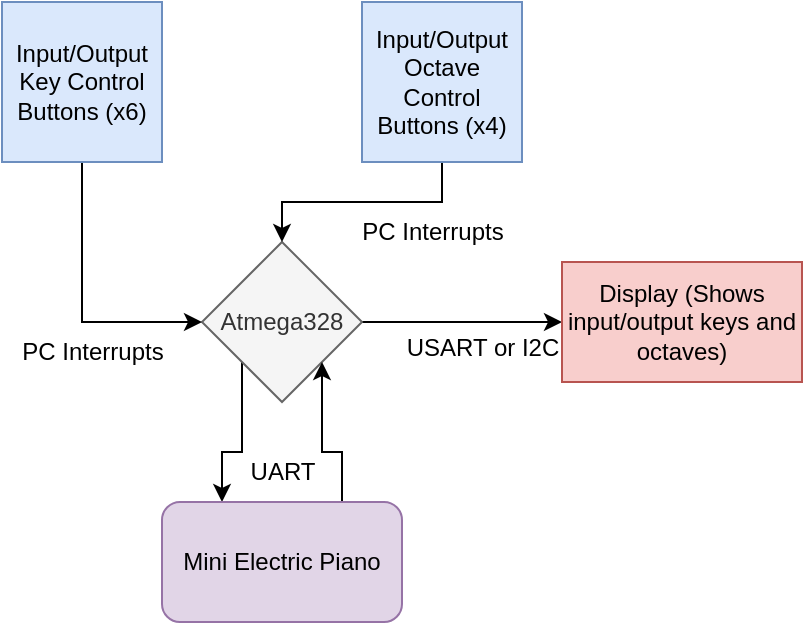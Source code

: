 <mxfile version="26.0.16">
  <diagram name="Page-1" id="NJxr4DwGzoDsMgVXAqQR">
    <mxGraphModel dx="794" dy="458" grid="1" gridSize="10" guides="1" tooltips="1" connect="1" arrows="1" fold="1" page="1" pageScale="1" pageWidth="850" pageHeight="1100" math="0" shadow="0">
      <root>
        <mxCell id="0" />
        <mxCell id="1" parent="0" />
        <mxCell id="HjP3A788aH9t6Q6tnlUN-9" style="edgeStyle=orthogonalEdgeStyle;rounded=0;orthogonalLoop=1;jettySize=auto;html=1;exitX=0;exitY=1;exitDx=0;exitDy=0;entryX=0.25;entryY=0;entryDx=0;entryDy=0;" edge="1" parent="1" source="HjP3A788aH9t6Q6tnlUN-1" target="HjP3A788aH9t6Q6tnlUN-2">
          <mxGeometry relative="1" as="geometry" />
        </mxCell>
        <mxCell id="HjP3A788aH9t6Q6tnlUN-14" style="edgeStyle=orthogonalEdgeStyle;rounded=0;orthogonalLoop=1;jettySize=auto;html=1;entryX=0;entryY=0.5;entryDx=0;entryDy=0;" edge="1" parent="1" source="HjP3A788aH9t6Q6tnlUN-1" target="HjP3A788aH9t6Q6tnlUN-4">
          <mxGeometry relative="1" as="geometry" />
        </mxCell>
        <mxCell id="HjP3A788aH9t6Q6tnlUN-1" value="Atmega328" style="rhombus;whiteSpace=wrap;html=1;fillColor=#f5f5f5;strokeColor=#666666;fontColor=#333333;" vertex="1" parent="1">
          <mxGeometry x="230" y="210" width="80" height="80" as="geometry" />
        </mxCell>
        <mxCell id="HjP3A788aH9t6Q6tnlUN-10" style="edgeStyle=orthogonalEdgeStyle;rounded=0;orthogonalLoop=1;jettySize=auto;html=1;exitX=0.75;exitY=0;exitDx=0;exitDy=0;entryX=1;entryY=1;entryDx=0;entryDy=0;" edge="1" parent="1" source="HjP3A788aH9t6Q6tnlUN-2" target="HjP3A788aH9t6Q6tnlUN-1">
          <mxGeometry relative="1" as="geometry" />
        </mxCell>
        <mxCell id="HjP3A788aH9t6Q6tnlUN-2" value="Mini Electric Piano" style="rounded=1;whiteSpace=wrap;html=1;fillColor=#e1d5e7;strokeColor=#9673a6;" vertex="1" parent="1">
          <mxGeometry x="210" y="340" width="120" height="60" as="geometry" />
        </mxCell>
        <mxCell id="HjP3A788aH9t6Q6tnlUN-6" style="edgeStyle=orthogonalEdgeStyle;rounded=0;orthogonalLoop=1;jettySize=auto;html=1;entryX=0;entryY=0.5;entryDx=0;entryDy=0;" edge="1" parent="1" source="HjP3A788aH9t6Q6tnlUN-3" target="HjP3A788aH9t6Q6tnlUN-1">
          <mxGeometry relative="1" as="geometry">
            <mxPoint x="170" y="250" as="targetPoint" />
            <Array as="points">
              <mxPoint x="170" y="250" />
            </Array>
          </mxGeometry>
        </mxCell>
        <mxCell id="HjP3A788aH9t6Q6tnlUN-3" value="Input/Output Key Control Buttons (x6)" style="whiteSpace=wrap;html=1;aspect=fixed;fillColor=#dae8fc;strokeColor=#6c8ebf;" vertex="1" parent="1">
          <mxGeometry x="130" y="90" width="80" height="80" as="geometry" />
        </mxCell>
        <mxCell id="HjP3A788aH9t6Q6tnlUN-4" value="Display (Shows input/output keys and octaves)" style="rounded=0;whiteSpace=wrap;html=1;fillColor=#f8cecc;strokeColor=#b85450;" vertex="1" parent="1">
          <mxGeometry x="410" y="220" width="120" height="60" as="geometry" />
        </mxCell>
        <mxCell id="HjP3A788aH9t6Q6tnlUN-8" style="edgeStyle=orthogonalEdgeStyle;rounded=0;orthogonalLoop=1;jettySize=auto;html=1;entryX=0.5;entryY=0;entryDx=0;entryDy=0;" edge="1" parent="1" source="HjP3A788aH9t6Q6tnlUN-5" target="HjP3A788aH9t6Q6tnlUN-1">
          <mxGeometry relative="1" as="geometry" />
        </mxCell>
        <mxCell id="HjP3A788aH9t6Q6tnlUN-5" value="Input/Output Octave Control Buttons (x4)" style="whiteSpace=wrap;html=1;aspect=fixed;fillColor=#dae8fc;strokeColor=#6c8ebf;" vertex="1" parent="1">
          <mxGeometry x="310" y="90" width="80" height="80" as="geometry" />
        </mxCell>
        <mxCell id="HjP3A788aH9t6Q6tnlUN-11" value="UART" style="text;html=1;align=center;verticalAlign=middle;resizable=0;points=[];autosize=1;strokeColor=none;fillColor=none;" vertex="1" parent="1">
          <mxGeometry x="240" y="310" width="60" height="30" as="geometry" />
        </mxCell>
        <mxCell id="HjP3A788aH9t6Q6tnlUN-12" value="PC Interrupts" style="text;html=1;align=center;verticalAlign=middle;resizable=0;points=[];autosize=1;strokeColor=none;fillColor=none;" vertex="1" parent="1">
          <mxGeometry x="130" y="250" width="90" height="30" as="geometry" />
        </mxCell>
        <mxCell id="HjP3A788aH9t6Q6tnlUN-13" value="PC Interrupts" style="text;html=1;align=center;verticalAlign=middle;resizable=0;points=[];autosize=1;strokeColor=none;fillColor=none;" vertex="1" parent="1">
          <mxGeometry x="300" y="190" width="90" height="30" as="geometry" />
        </mxCell>
        <mxCell id="HjP3A788aH9t6Q6tnlUN-15" value="USART or I2C" style="text;html=1;align=center;verticalAlign=middle;resizable=0;points=[];autosize=1;strokeColor=none;fillColor=none;" vertex="1" parent="1">
          <mxGeometry x="320" y="248" width="100" height="30" as="geometry" />
        </mxCell>
      </root>
    </mxGraphModel>
  </diagram>
</mxfile>
